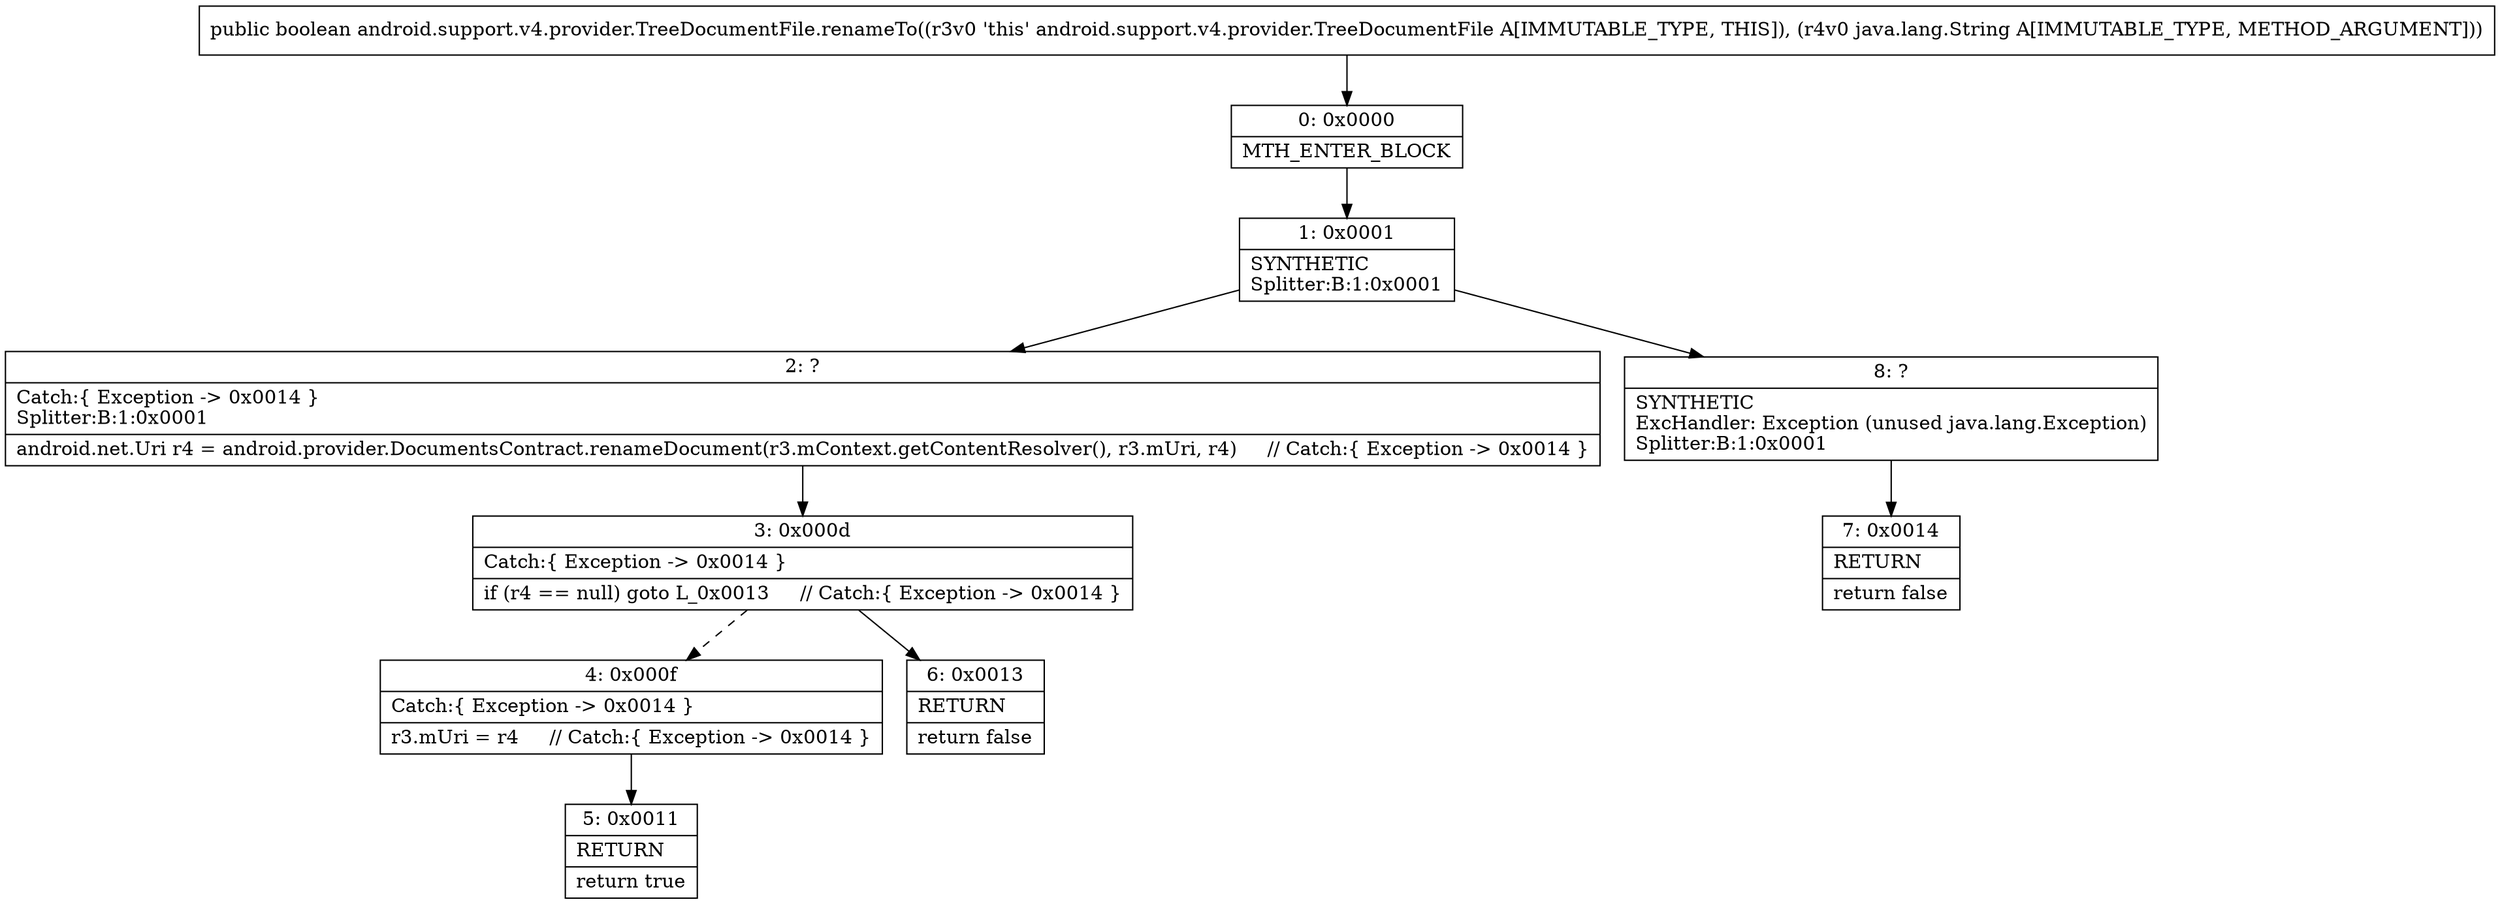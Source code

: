 digraph "CFG forandroid.support.v4.provider.TreeDocumentFile.renameTo(Ljava\/lang\/String;)Z" {
Node_0 [shape=record,label="{0\:\ 0x0000|MTH_ENTER_BLOCK\l}"];
Node_1 [shape=record,label="{1\:\ 0x0001|SYNTHETIC\lSplitter:B:1:0x0001\l}"];
Node_2 [shape=record,label="{2\:\ ?|Catch:\{ Exception \-\> 0x0014 \}\lSplitter:B:1:0x0001\l|android.net.Uri r4 = android.provider.DocumentsContract.renameDocument(r3.mContext.getContentResolver(), r3.mUri, r4)     \/\/ Catch:\{ Exception \-\> 0x0014 \}\l}"];
Node_3 [shape=record,label="{3\:\ 0x000d|Catch:\{ Exception \-\> 0x0014 \}\l|if (r4 == null) goto L_0x0013     \/\/ Catch:\{ Exception \-\> 0x0014 \}\l}"];
Node_4 [shape=record,label="{4\:\ 0x000f|Catch:\{ Exception \-\> 0x0014 \}\l|r3.mUri = r4     \/\/ Catch:\{ Exception \-\> 0x0014 \}\l}"];
Node_5 [shape=record,label="{5\:\ 0x0011|RETURN\l|return true\l}"];
Node_6 [shape=record,label="{6\:\ 0x0013|RETURN\l|return false\l}"];
Node_7 [shape=record,label="{7\:\ 0x0014|RETURN\l|return false\l}"];
Node_8 [shape=record,label="{8\:\ ?|SYNTHETIC\lExcHandler: Exception (unused java.lang.Exception)\lSplitter:B:1:0x0001\l}"];
MethodNode[shape=record,label="{public boolean android.support.v4.provider.TreeDocumentFile.renameTo((r3v0 'this' android.support.v4.provider.TreeDocumentFile A[IMMUTABLE_TYPE, THIS]), (r4v0 java.lang.String A[IMMUTABLE_TYPE, METHOD_ARGUMENT])) }"];
MethodNode -> Node_0;
Node_0 -> Node_1;
Node_1 -> Node_2;
Node_1 -> Node_8;
Node_2 -> Node_3;
Node_3 -> Node_4[style=dashed];
Node_3 -> Node_6;
Node_4 -> Node_5;
Node_8 -> Node_7;
}


